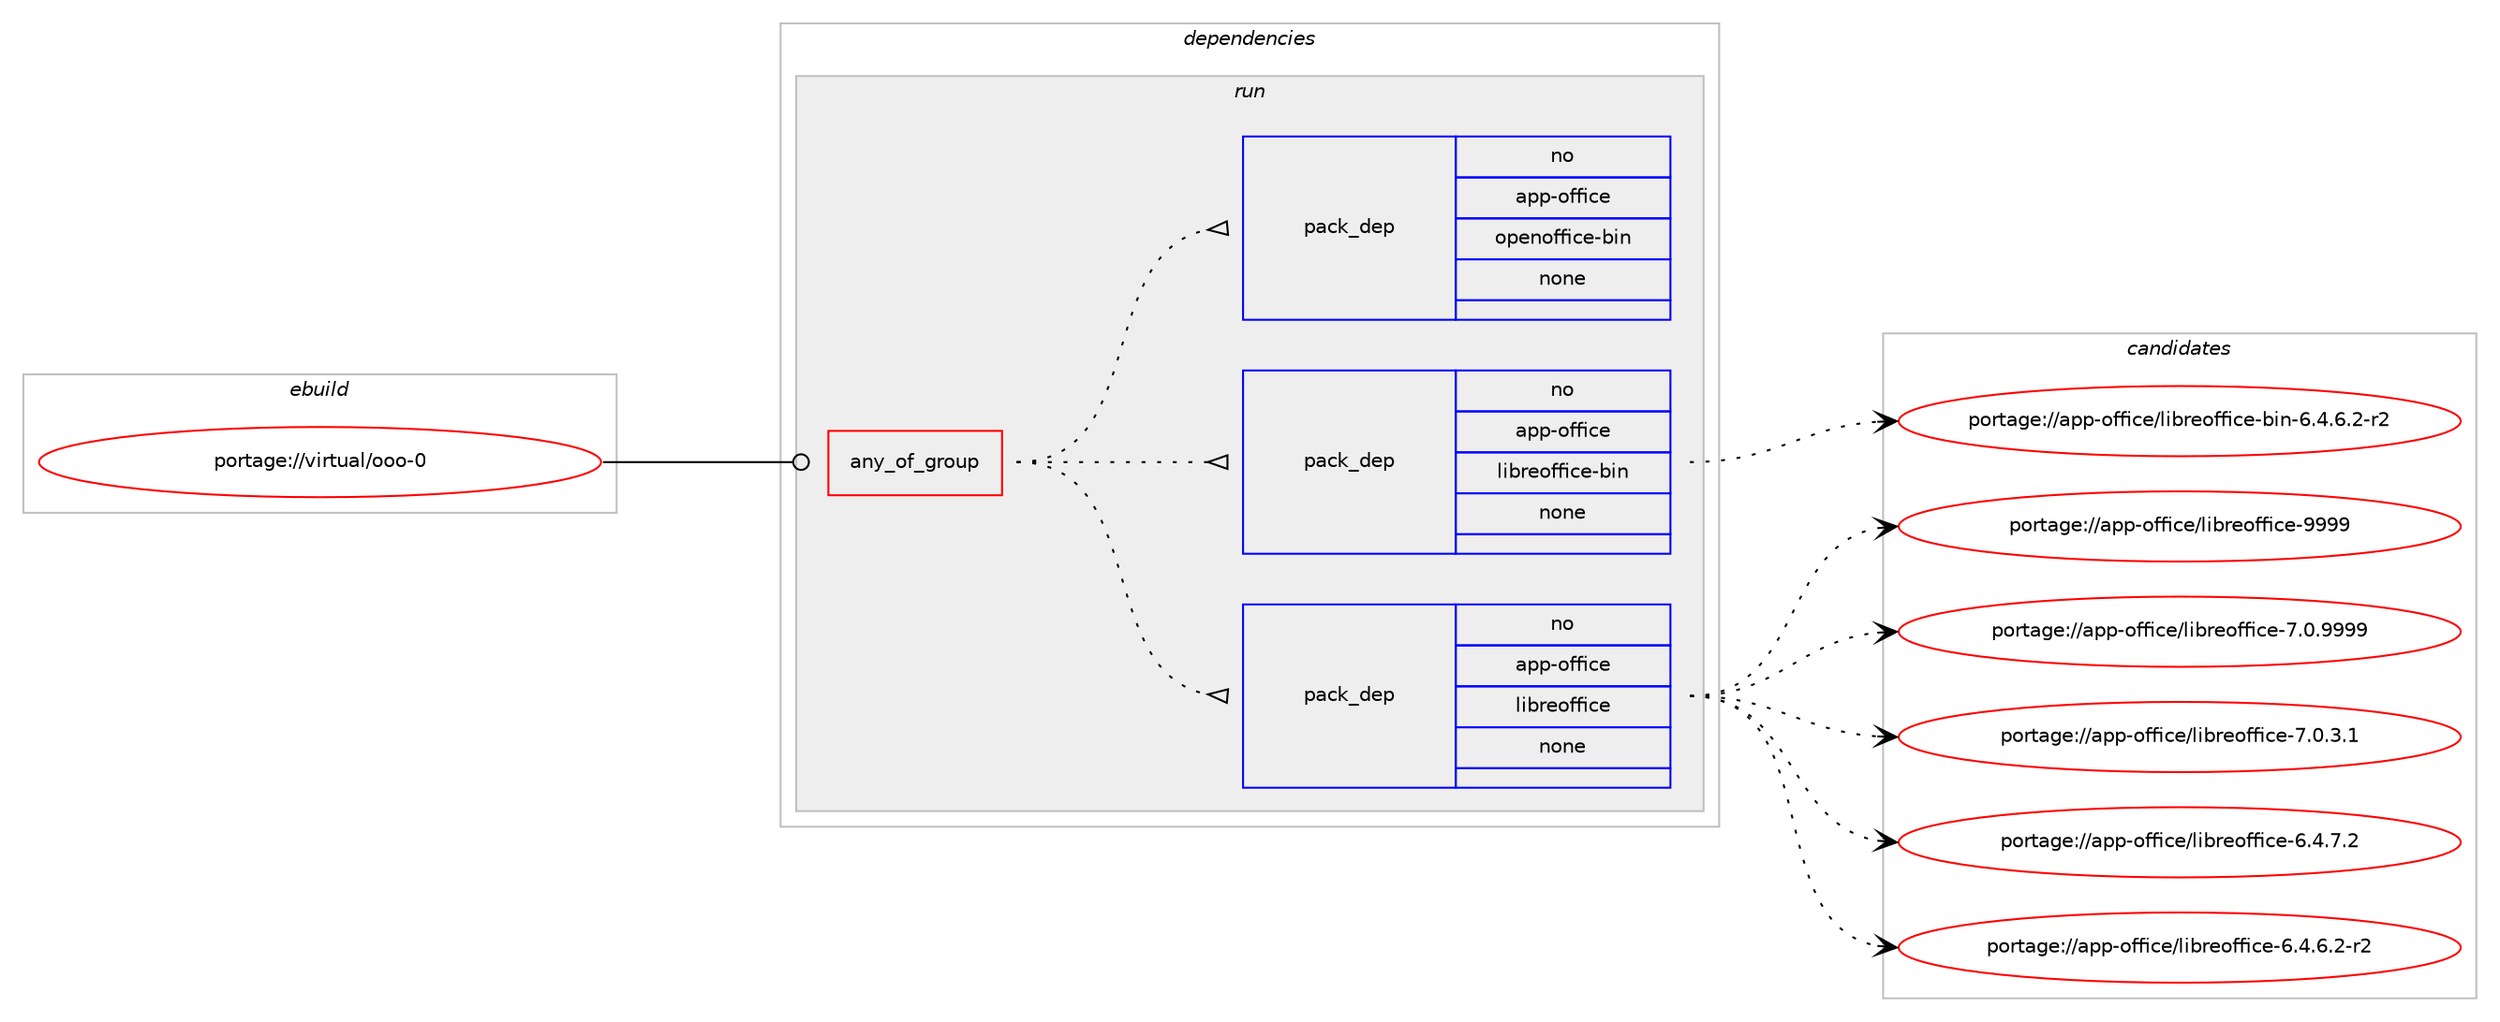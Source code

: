 digraph prolog {

# *************
# Graph options
# *************

newrank=true;
concentrate=true;
compound=true;
graph [rankdir=LR,fontname=Helvetica,fontsize=10,ranksep=1.5];#, ranksep=2.5, nodesep=0.2];
edge  [arrowhead=vee];
node  [fontname=Helvetica,fontsize=10];

# **********
# The ebuild
# **********

subgraph cluster_leftcol {
color=gray;
rank=same;
label=<<i>ebuild</i>>;
id [label="portage://virtual/ooo-0", color=red, width=4, href="../virtual/ooo-0.svg"];
}

# ****************
# The dependencies
# ****************

subgraph cluster_midcol {
color=gray;
label=<<i>dependencies</i>>;
subgraph cluster_compile {
fillcolor="#eeeeee";
style=filled;
label=<<i>compile</i>>;
}
subgraph cluster_compileandrun {
fillcolor="#eeeeee";
style=filled;
label=<<i>compile and run</i>>;
}
subgraph cluster_run {
fillcolor="#eeeeee";
style=filled;
label=<<i>run</i>>;
subgraph any18 {
dependency1287 [label=<<TABLE BORDER="0" CELLBORDER="1" CELLSPACING="0" CELLPADDING="4"><TR><TD CELLPADDING="10">any_of_group</TD></TR></TABLE>>, shape=none, color=red];subgraph pack1177 {
dependency1288 [label=<<TABLE BORDER="0" CELLBORDER="1" CELLSPACING="0" CELLPADDING="4" WIDTH="220"><TR><TD ROWSPAN="6" CELLPADDING="30">pack_dep</TD></TR><TR><TD WIDTH="110">no</TD></TR><TR><TD>app-office</TD></TR><TR><TD>libreoffice</TD></TR><TR><TD>none</TD></TR><TR><TD></TD></TR></TABLE>>, shape=none, color=blue];
}
dependency1287:e -> dependency1288:w [weight=20,style="dotted",arrowhead="oinv"];
subgraph pack1178 {
dependency1289 [label=<<TABLE BORDER="0" CELLBORDER="1" CELLSPACING="0" CELLPADDING="4" WIDTH="220"><TR><TD ROWSPAN="6" CELLPADDING="30">pack_dep</TD></TR><TR><TD WIDTH="110">no</TD></TR><TR><TD>app-office</TD></TR><TR><TD>libreoffice-bin</TD></TR><TR><TD>none</TD></TR><TR><TD></TD></TR></TABLE>>, shape=none, color=blue];
}
dependency1287:e -> dependency1289:w [weight=20,style="dotted",arrowhead="oinv"];
subgraph pack1179 {
dependency1290 [label=<<TABLE BORDER="0" CELLBORDER="1" CELLSPACING="0" CELLPADDING="4" WIDTH="220"><TR><TD ROWSPAN="6" CELLPADDING="30">pack_dep</TD></TR><TR><TD WIDTH="110">no</TD></TR><TR><TD>app-office</TD></TR><TR><TD>openoffice-bin</TD></TR><TR><TD>none</TD></TR><TR><TD></TD></TR></TABLE>>, shape=none, color=blue];
}
dependency1287:e -> dependency1290:w [weight=20,style="dotted",arrowhead="oinv"];
}
id:e -> dependency1287:w [weight=20,style="solid",arrowhead="odot"];
}
}

# **************
# The candidates
# **************

subgraph cluster_choices {
rank=same;
color=gray;
label=<<i>candidates</i>>;

subgraph choice1177 {
color=black;
nodesep=1;
choice9711211245111102102105991014710810598114101111102102105991014557575757 [label="portage://app-office/libreoffice-9999", color=red, width=4,href="../app-office/libreoffice-9999.svg"];
choice971121124511110210210599101471081059811410111110210210599101455546484657575757 [label="portage://app-office/libreoffice-7.0.9999", color=red, width=4,href="../app-office/libreoffice-7.0.9999.svg"];
choice9711211245111102102105991014710810598114101111102102105991014555464846514649 [label="portage://app-office/libreoffice-7.0.3.1", color=red, width=4,href="../app-office/libreoffice-7.0.3.1.svg"];
choice9711211245111102102105991014710810598114101111102102105991014554465246554650 [label="portage://app-office/libreoffice-6.4.7.2", color=red, width=4,href="../app-office/libreoffice-6.4.7.2.svg"];
choice97112112451111021021059910147108105981141011111021021059910145544652465446504511450 [label="portage://app-office/libreoffice-6.4.6.2-r2", color=red, width=4,href="../app-office/libreoffice-6.4.6.2-r2.svg"];
dependency1288:e -> choice9711211245111102102105991014710810598114101111102102105991014557575757:w [style=dotted,weight="100"];
dependency1288:e -> choice971121124511110210210599101471081059811410111110210210599101455546484657575757:w [style=dotted,weight="100"];
dependency1288:e -> choice9711211245111102102105991014710810598114101111102102105991014555464846514649:w [style=dotted,weight="100"];
dependency1288:e -> choice9711211245111102102105991014710810598114101111102102105991014554465246554650:w [style=dotted,weight="100"];
dependency1288:e -> choice97112112451111021021059910147108105981141011111021021059910145544652465446504511450:w [style=dotted,weight="100"];
}
subgraph choice1178 {
color=black;
nodesep=1;
choice971121124511110210210599101471081059811410111110210210599101459810511045544652465446504511450 [label="portage://app-office/libreoffice-bin-6.4.6.2-r2", color=red, width=4,href="../app-office/libreoffice-bin-6.4.6.2-r2.svg"];
dependency1289:e -> choice971121124511110210210599101471081059811410111110210210599101459810511045544652465446504511450:w [style=dotted,weight="100"];
}
subgraph choice1179 {
color=black;
nodesep=1;
}
}

}
